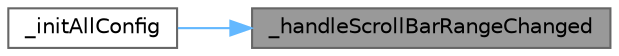 digraph "_handleScrollBarRangeChanged"
{
 // LATEX_PDF_SIZE
  bgcolor="transparent";
  edge [fontname=Helvetica,fontsize=10,labelfontname=Helvetica,labelfontsize=10];
  node [fontname=Helvetica,fontsize=10,shape=box,height=0.2,width=0.4];
  rankdir="RL";
  Node1 [id="Node000001",label="_handleScrollBarRangeChanged",height=0.2,width=0.4,color="gray40", fillcolor="grey60", style="filled", fontcolor="black",tooltip="处理滚动条范围变化"];
  Node1 -> Node2 [id="edge1_Node000001_Node000002",dir="back",color="steelblue1",style="solid",tooltip=" "];
  Node2 [id="Node000002",label="_initAllConfig",height=0.2,width=0.4,color="grey40", fillcolor="white", style="filled",URL="$class_ela_scroll_bar_private.html#a5bab083470d52e3e218a6569d4b43320",tooltip="初始化所有配置"];
}
